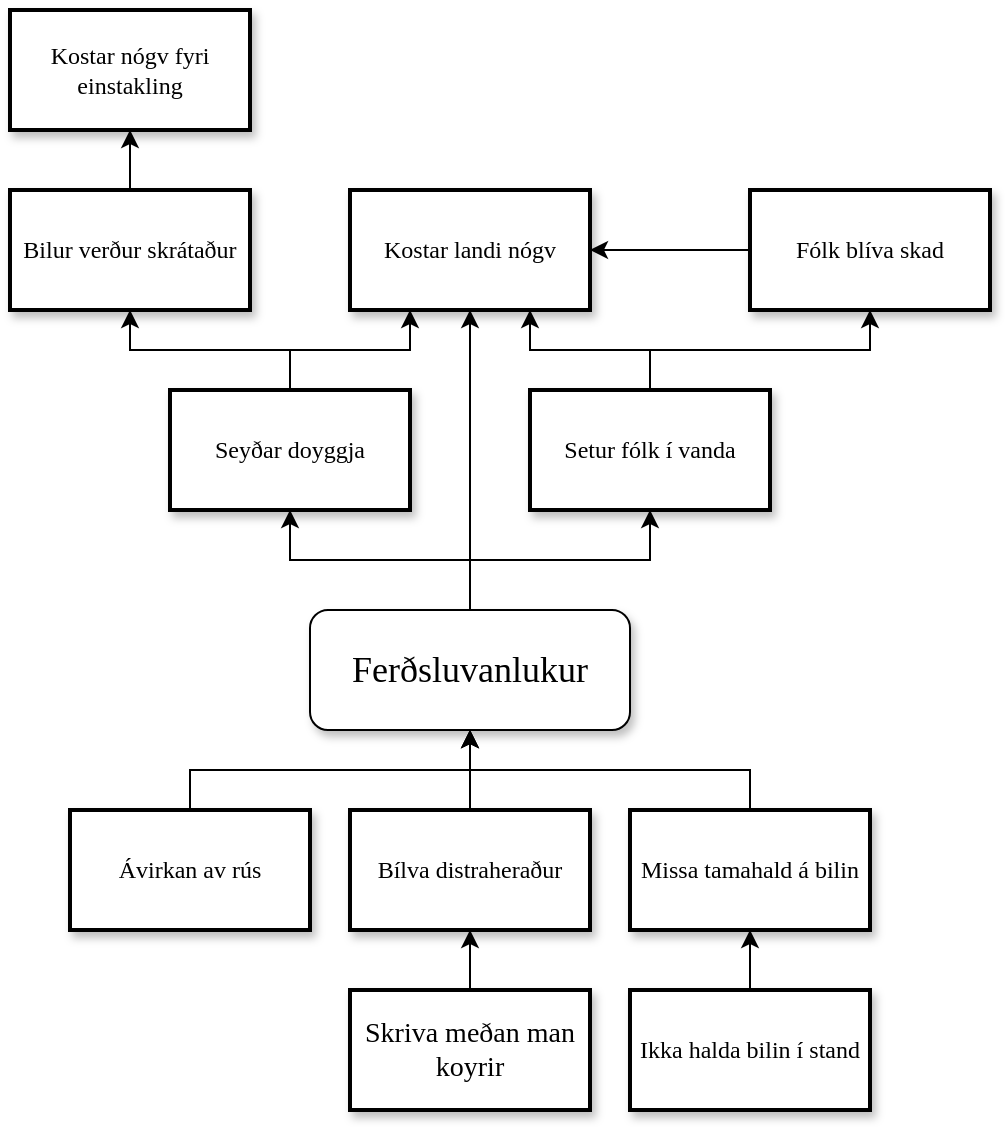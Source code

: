 <mxfile version="21.2.9" type="github">
  <diagram name="Page-1" id="10a91c8b-09ff-31b1-d368-03940ed4cc9e">
    <mxGraphModel dx="977" dy="530" grid="1" gridSize="10" guides="1" tooltips="1" connect="1" arrows="1" fold="1" page="1" pageScale="1" pageWidth="1100" pageHeight="850" background="#ffffff" math="0" shadow="0">
      <root>
        <mxCell id="0" />
        <mxCell id="1" parent="0" />
        <mxCell id="JpVTPVXphEsek3it0IGb-8" style="edgeStyle=orthogonalEdgeStyle;rounded=0;orthogonalLoop=1;jettySize=auto;html=1;entryX=0.5;entryY=1;entryDx=0;entryDy=0;" edge="1" parent="1" source="62893188c0fa7362-1" target="2iwMYtpOgIMUB5YsiVBU-7">
          <mxGeometry relative="1" as="geometry" />
        </mxCell>
        <mxCell id="JpVTPVXphEsek3it0IGb-9" style="edgeStyle=orthogonalEdgeStyle;rounded=0;orthogonalLoop=1;jettySize=auto;html=1;entryX=0.5;entryY=1;entryDx=0;entryDy=0;" edge="1" parent="1" source="62893188c0fa7362-1" target="JpVTPVXphEsek3it0IGb-3">
          <mxGeometry relative="1" as="geometry" />
        </mxCell>
        <mxCell id="62893188c0fa7362-1" value="&lt;font style=&quot;font-size: 18px;&quot;&gt;Ferðsluvanlukur&lt;br&gt;&lt;/font&gt;" style="whiteSpace=wrap;html=1;rounded=1;shadow=1;labelBackgroundColor=none;strokeWidth=1;fontFamily=Verdana;fontSize=12;align=center;" parent="1" vertex="1">
          <mxGeometry x="460" y="490" width="160" height="60" as="geometry" />
        </mxCell>
        <mxCell id="2iwMYtpOgIMUB5YsiVBU-10" style="edgeStyle=orthogonalEdgeStyle;rounded=0;orthogonalLoop=1;jettySize=auto;html=1;entryX=0.5;entryY=1;entryDx=0;entryDy=0;" parent="1" source="62893188c0fa7362-10" target="62893188c0fa7362-1" edge="1">
          <mxGeometry relative="1" as="geometry" />
        </mxCell>
        <mxCell id="62893188c0fa7362-10" value="Bílva distraheraður" style="whiteSpace=wrap;html=1;rounded=0;shadow=1;labelBackgroundColor=none;strokeWidth=2;fontFamily=Verdana;fontSize=12;align=center;" parent="1" vertex="1">
          <mxGeometry x="480" y="590" width="120" height="60" as="geometry" />
        </mxCell>
        <mxCell id="62893188c0fa7362-24" value="Yes" style="rounded=0;html=1;labelBackgroundColor=none;startArrow=none;startFill=0;startSize=5;endArrow=none;endFill=0;endSize=5;jettySize=auto;orthogonalLoop=1;strokeWidth=1;fontFamily=Verdana;fontSize=12" parent="1" edge="1">
          <mxGeometry x="0.137" y="-16" relative="1" as="geometry">
            <mxPoint as="offset" />
            <mxPoint x="155.714" y="500" as="targetPoint" />
          </mxGeometry>
        </mxCell>
        <mxCell id="62893188c0fa7362-25" value="No" style="rounded=0;html=1;labelBackgroundColor=none;startArrow=none;startFill=0;startSize=5;endArrow=none;endFill=0;endSize=5;jettySize=auto;orthogonalLoop=1;strokeWidth=1;fontFamily=Verdana;fontSize=12" parent="1" edge="1">
          <mxGeometry x="0.137" y="16" relative="1" as="geometry">
            <mxPoint as="offset" />
            <mxPoint x="284.286" y="500" as="targetPoint" />
          </mxGeometry>
        </mxCell>
        <mxCell id="62893188c0fa7362-26" value="Yes" style="rounded=0;html=1;labelBackgroundColor=none;startArrow=none;startFill=0;startSize=5;endArrow=none;endFill=0;endSize=5;jettySize=auto;orthogonalLoop=1;strokeWidth=1;fontFamily=Verdana;fontSize=12" parent="1" edge="1">
          <mxGeometry x="0.003" y="-12" relative="1" as="geometry">
            <mxPoint as="offset" />
            <mxPoint x="492.857" y="500" as="targetPoint" />
          </mxGeometry>
        </mxCell>
        <mxCell id="62893188c0fa7362-27" value="No" style="rounded=0;html=1;labelBackgroundColor=none;startArrow=none;startFill=0;startSize=5;endArrow=none;endFill=0;endSize=5;jettySize=auto;orthogonalLoop=1;strokeWidth=1;fontFamily=Verdana;fontSize=12" parent="1" edge="1">
          <mxGeometry x="0.137" y="16" relative="1" as="geometry">
            <mxPoint as="offset" />
            <mxPoint x="614.286" y="500" as="targetPoint" />
          </mxGeometry>
        </mxCell>
        <mxCell id="2iwMYtpOgIMUB5YsiVBU-14" style="edgeStyle=orthogonalEdgeStyle;rounded=0;orthogonalLoop=1;jettySize=auto;html=1;entryX=0.5;entryY=1;entryDx=0;entryDy=0;" parent="1" source="2iwMYtpOgIMUB5YsiVBU-7" target="2iwMYtpOgIMUB5YsiVBU-13" edge="1">
          <mxGeometry relative="1" as="geometry" />
        </mxCell>
        <mxCell id="JpVTPVXphEsek3it0IGb-15" style="edgeStyle=orthogonalEdgeStyle;rounded=0;orthogonalLoop=1;jettySize=auto;html=1;entryX=0.25;entryY=1;entryDx=0;entryDy=0;" edge="1" parent="1" source="2iwMYtpOgIMUB5YsiVBU-7" target="2iwMYtpOgIMUB5YsiVBU-8">
          <mxGeometry relative="1" as="geometry">
            <Array as="points">
              <mxPoint x="450" y="360" />
              <mxPoint x="510" y="360" />
            </Array>
          </mxGeometry>
        </mxCell>
        <mxCell id="2iwMYtpOgIMUB5YsiVBU-7" value="Seyðar doyggja" style="whiteSpace=wrap;html=1;rounded=0;shadow=1;labelBackgroundColor=none;strokeWidth=2;fontFamily=Verdana;fontSize=12;align=center;" parent="1" vertex="1">
          <mxGeometry x="390" y="380" width="120" height="60" as="geometry" />
        </mxCell>
        <mxCell id="2iwMYtpOgIMUB5YsiVBU-8" value="Kostar landi nógv" style="whiteSpace=wrap;html=1;rounded=0;shadow=1;labelBackgroundColor=none;strokeWidth=2;fontFamily=Verdana;fontSize=12;align=center;" parent="1" vertex="1">
          <mxGeometry x="480" y="280" width="120" height="60" as="geometry" />
        </mxCell>
        <mxCell id="JpVTPVXphEsek3it0IGb-14" style="edgeStyle=orthogonalEdgeStyle;rounded=0;orthogonalLoop=1;jettySize=auto;html=1;entryX=0.5;entryY=1;entryDx=0;entryDy=0;" edge="1" parent="1" source="2iwMYtpOgIMUB5YsiVBU-13" target="JpVTPVXphEsek3it0IGb-7">
          <mxGeometry relative="1" as="geometry" />
        </mxCell>
        <mxCell id="2iwMYtpOgIMUB5YsiVBU-13" value="Bilur verður skrátaður" style="whiteSpace=wrap;html=1;rounded=0;shadow=1;labelBackgroundColor=none;strokeWidth=2;fontFamily=Verdana;fontSize=12;align=center;" parent="1" vertex="1">
          <mxGeometry x="310" y="280" width="120" height="60" as="geometry" />
        </mxCell>
        <mxCell id="JpVTPVXphEsek3it0IGb-25" style="edgeStyle=orthogonalEdgeStyle;rounded=0;orthogonalLoop=1;jettySize=auto;html=1;" edge="1" parent="1" source="JpVTPVXphEsek3it0IGb-1" target="62893188c0fa7362-10">
          <mxGeometry relative="1" as="geometry" />
        </mxCell>
        <mxCell id="JpVTPVXphEsek3it0IGb-1" value="&lt;font style=&quot;font-size: 14px;&quot;&gt;Skriva meðan man koyrir&lt;/font&gt;" style="whiteSpace=wrap;html=1;rounded=0;shadow=1;labelBackgroundColor=none;strokeWidth=2;fontFamily=Verdana;fontSize=12;align=center;" vertex="1" parent="1">
          <mxGeometry x="480" y="680" width="120" height="60" as="geometry" />
        </mxCell>
        <mxCell id="JpVTPVXphEsek3it0IGb-18" style="edgeStyle=orthogonalEdgeStyle;rounded=0;orthogonalLoop=1;jettySize=auto;html=1;entryX=0.75;entryY=1;entryDx=0;entryDy=0;exitX=0.5;exitY=0;exitDx=0;exitDy=0;" edge="1" parent="1" source="JpVTPVXphEsek3it0IGb-3" target="2iwMYtpOgIMUB5YsiVBU-8">
          <mxGeometry relative="1" as="geometry">
            <Array as="points">
              <mxPoint x="630" y="360" />
              <mxPoint x="570" y="360" />
            </Array>
          </mxGeometry>
        </mxCell>
        <mxCell id="JpVTPVXphEsek3it0IGb-20" style="edgeStyle=orthogonalEdgeStyle;rounded=0;orthogonalLoop=1;jettySize=auto;html=1;entryX=0.5;entryY=1;entryDx=0;entryDy=0;" edge="1" parent="1" source="JpVTPVXphEsek3it0IGb-3" target="JpVTPVXphEsek3it0IGb-19">
          <mxGeometry relative="1" as="geometry">
            <Array as="points">
              <mxPoint x="630" y="360" />
              <mxPoint x="740" y="360" />
            </Array>
          </mxGeometry>
        </mxCell>
        <mxCell id="JpVTPVXphEsek3it0IGb-3" value="Setur fólk í vanda" style="whiteSpace=wrap;html=1;rounded=0;shadow=1;labelBackgroundColor=none;strokeWidth=2;fontFamily=Verdana;fontSize=12;align=center;" vertex="1" parent="1">
          <mxGeometry x="570" y="380" width="120" height="60" as="geometry" />
        </mxCell>
        <mxCell id="JpVTPVXphEsek3it0IGb-7" value="Kostar nógv fyri einstakling" style="whiteSpace=wrap;html=1;rounded=0;shadow=1;labelBackgroundColor=none;strokeWidth=2;fontFamily=Verdana;fontSize=12;align=center;" vertex="1" parent="1">
          <mxGeometry x="310" y="190" width="120" height="60" as="geometry" />
        </mxCell>
        <mxCell id="JpVTPVXphEsek3it0IGb-24" style="edgeStyle=orthogonalEdgeStyle;rounded=0;orthogonalLoop=1;jettySize=auto;html=1;entryX=1;entryY=0.5;entryDx=0;entryDy=0;" edge="1" parent="1" source="JpVTPVXphEsek3it0IGb-19" target="2iwMYtpOgIMUB5YsiVBU-8">
          <mxGeometry relative="1" as="geometry" />
        </mxCell>
        <mxCell id="JpVTPVXphEsek3it0IGb-19" value="Fólk blíva skad" style="whiteSpace=wrap;html=1;rounded=0;shadow=1;labelBackgroundColor=none;strokeWidth=2;fontFamily=Verdana;fontSize=12;align=center;" vertex="1" parent="1">
          <mxGeometry x="680" y="280" width="120" height="60" as="geometry" />
        </mxCell>
        <mxCell id="JpVTPVXphEsek3it0IGb-22" value="" style="edgeStyle=orthogonalEdgeStyle;rounded=0;orthogonalLoop=1;jettySize=auto;html=1;entryX=0.5;entryY=1;entryDx=0;entryDy=0;" edge="1" parent="1" source="62893188c0fa7362-1" target="2iwMYtpOgIMUB5YsiVBU-8">
          <mxGeometry relative="1" as="geometry">
            <mxPoint x="540" y="490" as="sourcePoint" />
            <mxPoint x="540" y="440" as="targetPoint" />
          </mxGeometry>
        </mxCell>
        <mxCell id="JpVTPVXphEsek3it0IGb-27" style="edgeStyle=orthogonalEdgeStyle;rounded=0;orthogonalLoop=1;jettySize=auto;html=1;entryX=0.5;entryY=1;entryDx=0;entryDy=0;" edge="1" parent="1" source="JpVTPVXphEsek3it0IGb-26" target="62893188c0fa7362-1">
          <mxGeometry relative="1" as="geometry" />
        </mxCell>
        <mxCell id="JpVTPVXphEsek3it0IGb-26" value="Ávirkan av rús" style="whiteSpace=wrap;html=1;rounded=0;shadow=1;labelBackgroundColor=none;strokeWidth=2;fontFamily=Verdana;fontSize=12;align=center;" vertex="1" parent="1">
          <mxGeometry x="340" y="590" width="120" height="60" as="geometry" />
        </mxCell>
        <mxCell id="JpVTPVXphEsek3it0IGb-37" style="edgeStyle=orthogonalEdgeStyle;rounded=0;orthogonalLoop=1;jettySize=auto;html=1;entryX=0.5;entryY=1;entryDx=0;entryDy=0;" edge="1" parent="1" source="JpVTPVXphEsek3it0IGb-28" target="62893188c0fa7362-1">
          <mxGeometry relative="1" as="geometry" />
        </mxCell>
        <mxCell id="JpVTPVXphEsek3it0IGb-28" value="Missa tamahald á bilin" style="whiteSpace=wrap;html=1;rounded=0;shadow=1;labelBackgroundColor=none;strokeWidth=2;fontFamily=Verdana;fontSize=12;align=center;" vertex="1" parent="1">
          <mxGeometry x="620" y="590" width="120" height="60" as="geometry" />
        </mxCell>
        <mxCell id="JpVTPVXphEsek3it0IGb-36" style="edgeStyle=orthogonalEdgeStyle;rounded=0;orthogonalLoop=1;jettySize=auto;html=1;entryX=0.5;entryY=1;entryDx=0;entryDy=0;" edge="1" parent="1" source="JpVTPVXphEsek3it0IGb-34" target="JpVTPVXphEsek3it0IGb-28">
          <mxGeometry relative="1" as="geometry" />
        </mxCell>
        <mxCell id="JpVTPVXphEsek3it0IGb-34" value="Ikka halda bilin í stand" style="whiteSpace=wrap;html=1;rounded=0;shadow=1;labelBackgroundColor=none;strokeWidth=2;fontFamily=Verdana;fontSize=12;align=center;" vertex="1" parent="1">
          <mxGeometry x="620" y="680" width="120" height="60" as="geometry" />
        </mxCell>
      </root>
    </mxGraphModel>
  </diagram>
</mxfile>
